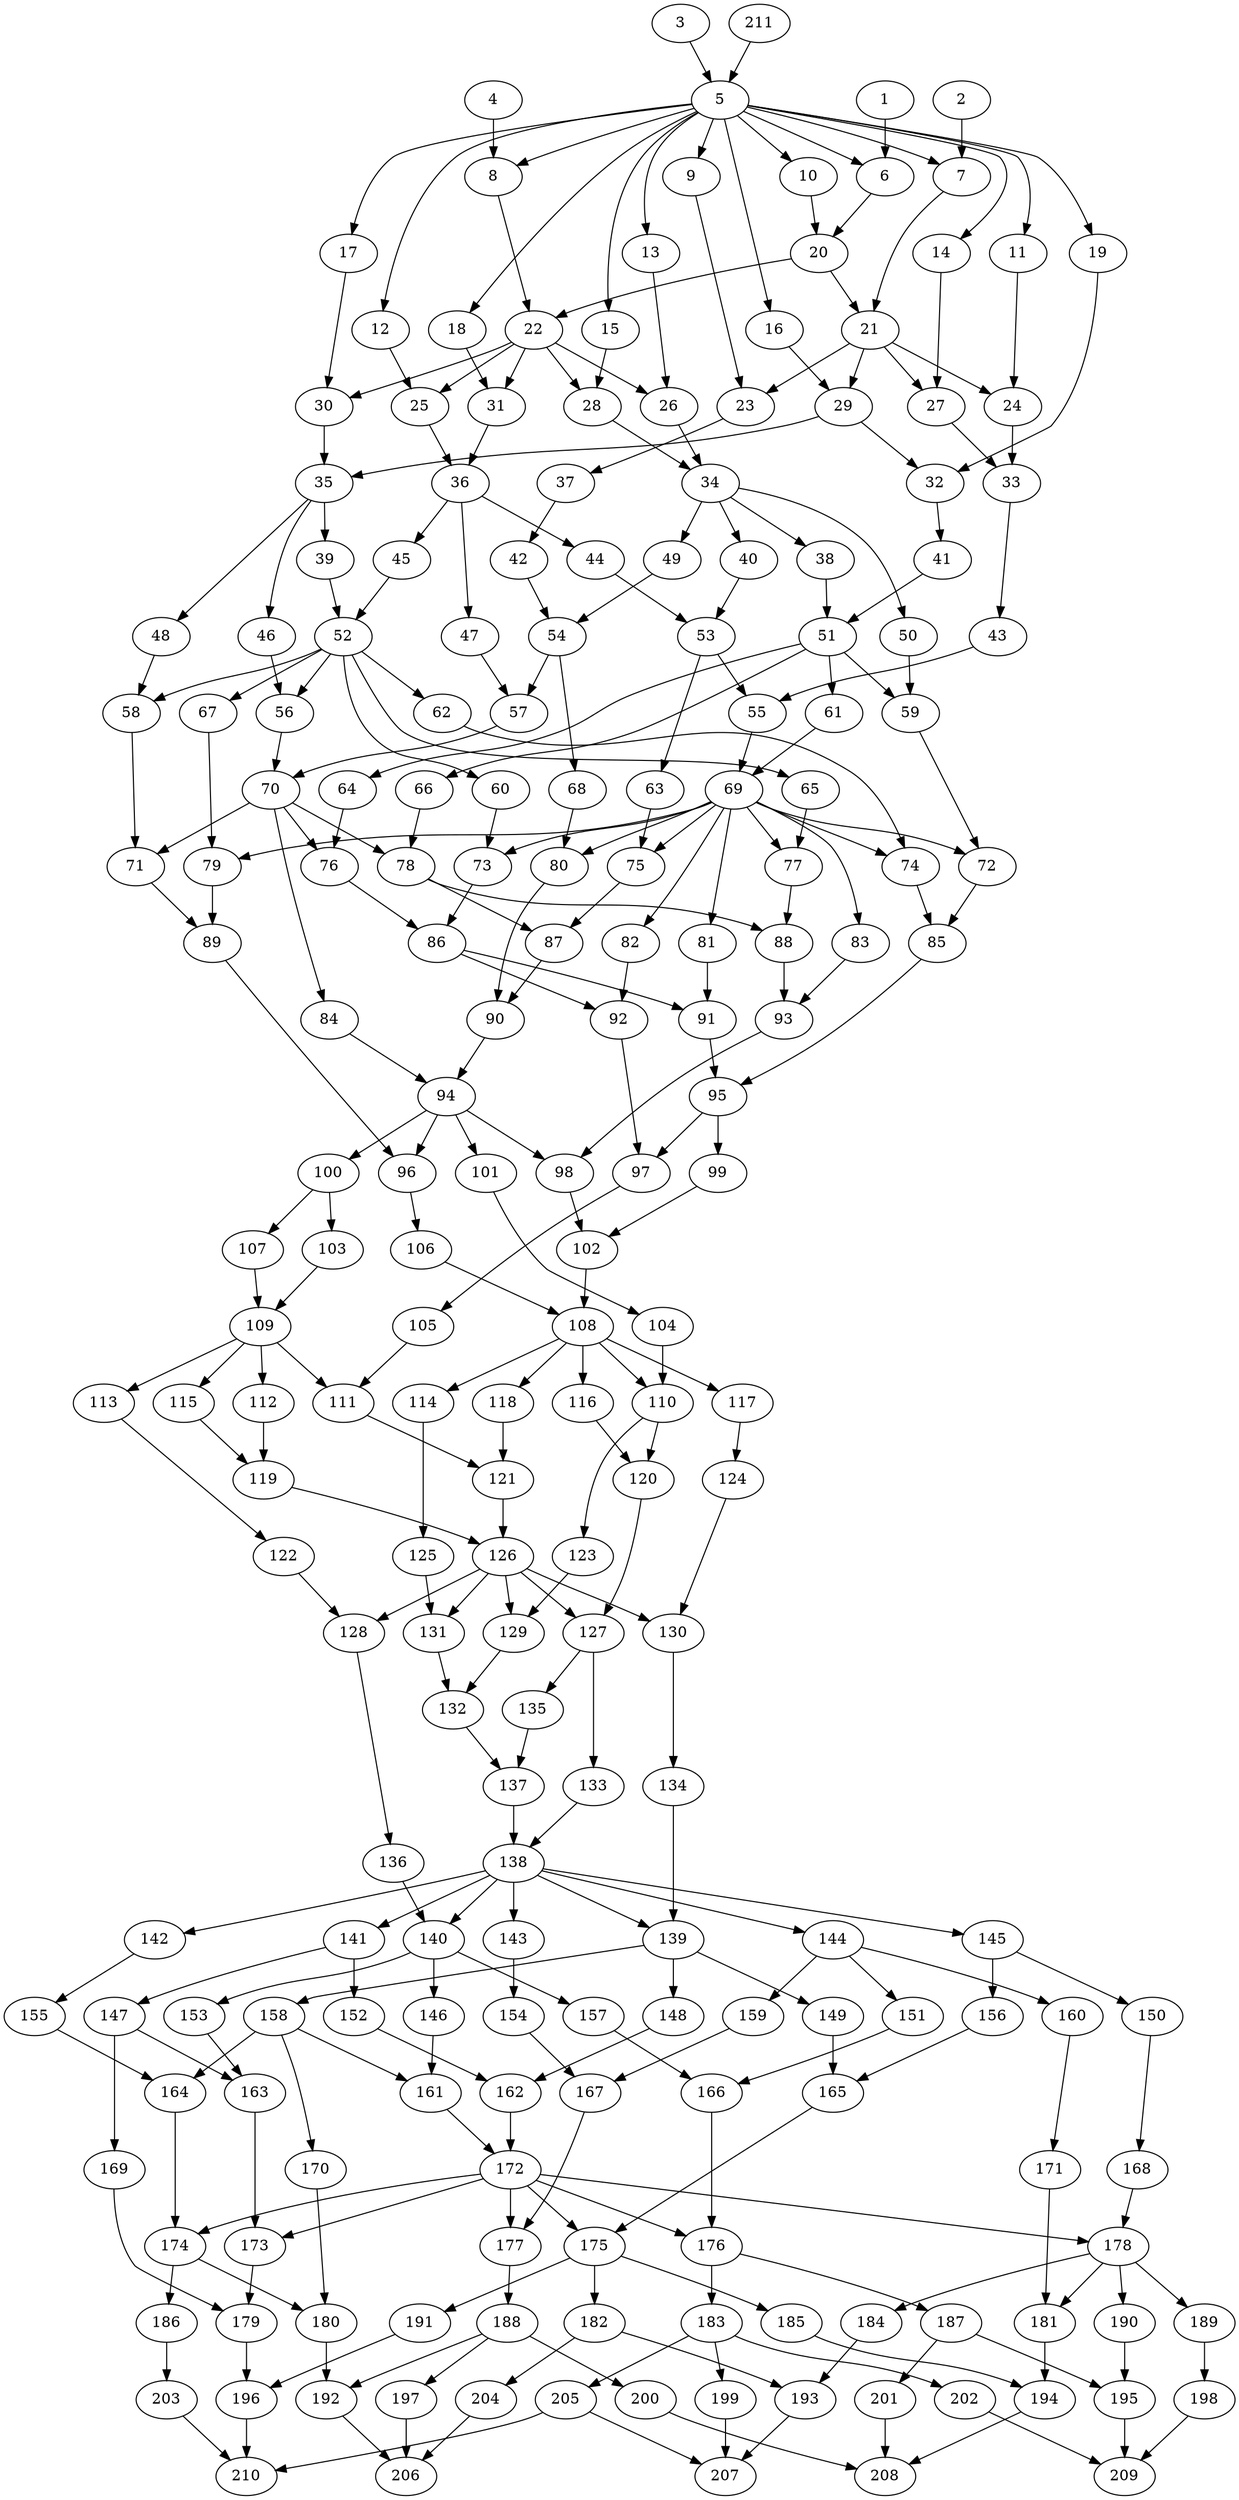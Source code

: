 #
// Valery Bakanov research computer complex (2008-2019); e881e@mail.ru, http://vbakanov.ru/left_1.htm
#  Total edges in this directed graph: 313
/* This file was automatically created thru 
   program GREATE_GRAPH.EXE */
#
digraph e313_o206_t32 {
   3 -> 5 ;
   5 -> 6 ;
   5 -> 7 ;
   5 -> 8 ;
   5 -> 9 ;
   5 -> 10 ;
   5 -> 11 ;
   5 -> 12 ;
   5 -> 13 ;
   5 -> 14 ;
   5 -> 15 ;
   5 -> 16 ;
   5 -> 17 ;
   5 -> 18 ;
   5 -> 19 ;
   10 -> 20 ;
   20 -> 21 ;
   20 -> 22 ;
   21 -> 23 ;
   21 -> 24 ;
   22 -> 25 ;
   22 -> 26 ;
   21 -> 27 ;
   22 -> 28 ;
   21 -> 29 ;
   22 -> 30 ;
   22 -> 31 ;
   29 -> 32 ;
   27 -> 33 ;
   26 -> 34 ;
   29 -> 35 ;
   25 -> 36 ;
   23 -> 37 ;
   34 -> 38 ;
   35 -> 39 ;
   34 -> 40 ;
   32 -> 41 ;
   37 -> 42 ;
   33 -> 43 ;
   36 -> 44 ;
   36 -> 45 ;
   35 -> 46 ;
   36 -> 47 ;
   35 -> 48 ;
   34 -> 49 ;
   34 -> 50 ;
   41 -> 51 ;
   45 -> 52 ;
   44 -> 53 ;
   49 -> 54 ;
   53 -> 55 ;
   52 -> 56 ;
   54 -> 57 ;
   52 -> 58 ;
   51 -> 59 ;
   52 -> 60 ;
   51 -> 61 ;
   52 -> 62 ;
   53 -> 63 ;
   51 -> 64 ;
   52 -> 65 ;
   51 -> 66 ;
   52 -> 67 ;
   54 -> 68 ;
   61 -> 69 ;
   57 -> 70 ;
   70 -> 71 ;
   69 -> 72 ;
   69 -> 73 ;
   69 -> 74 ;
   69 -> 75 ;
   70 -> 76 ;
   69 -> 77 ;
   70 -> 78 ;
   69 -> 79 ;
   69 -> 80 ;
   69 -> 81 ;
   69 -> 82 ;
   69 -> 83 ;
   70 -> 84 ;
   74 -> 85 ;
   76 -> 86 ;
   78 -> 87 ;
   78 -> 88 ;
   71 -> 89 ;
   87 -> 90 ;
   86 -> 91 ;
   86 -> 92 ;
   88 -> 93 ;
   90 -> 94 ;
   91 -> 95 ;
   94 -> 96 ;
   95 -> 97 ;
   94 -> 98 ;
   95 -> 99 ;
   94 -> 100 ;
   94 -> 101 ;
   98 -> 102 ;
   100 -> 103 ;
   101 -> 104 ;
   97 -> 105 ;
   96 -> 106 ;
   100 -> 107 ;
   106 -> 108 ;
   107 -> 109 ;
   108 -> 110 ;
   109 -> 111 ;
   109 -> 112 ;
   109 -> 113 ;
   108 -> 114 ;
   109 -> 115 ;
   108 -> 116 ;
   108 -> 117 ;
   108 -> 118 ;
   115 -> 119 ;
   110 -> 120 ;
   111 -> 121 ;
   113 -> 122 ;
   110 -> 123 ;
   117 -> 124 ;
   114 -> 125 ;
   121 -> 126 ;
   126 -> 127 ;
   126 -> 128 ;
   126 -> 129 ;
   126 -> 130 ;
   126 -> 131 ;
   129 -> 132 ;
   127 -> 133 ;
   130 -> 134 ;
   127 -> 135 ;
   128 -> 136 ;
   135 -> 137 ;
   137 -> 138 ;
   138 -> 139 ;
   138 -> 140 ;
   138 -> 141 ;
   138 -> 142 ;
   138 -> 143 ;
   138 -> 144 ;
   138 -> 145 ;
   140 -> 146 ;
   141 -> 147 ;
   139 -> 148 ;
   139 -> 149 ;
   145 -> 150 ;
   144 -> 151 ;
   141 -> 152 ;
   140 -> 153 ;
   143 -> 154 ;
   142 -> 155 ;
   145 -> 156 ;
   140 -> 157 ;
   139 -> 158 ;
   144 -> 159 ;
   144 -> 160 ;
   158 -> 161 ;
   148 -> 162 ;
   147 -> 163 ;
   158 -> 164 ;
   149 -> 165 ;
   151 -> 166 ;
   154 -> 167 ;
   150 -> 168 ;
   147 -> 169 ;
   158 -> 170 ;
   160 -> 171 ;
   162 -> 172 ;
   172 -> 173 ;
   172 -> 174 ;
   172 -> 175 ;
   172 -> 176 ;
   172 -> 177 ;
   172 -> 178 ;
   173 -> 179 ;
   174 -> 180 ;
   178 -> 181 ;
   175 -> 182 ;
   176 -> 183 ;
   178 -> 184 ;
   175 -> 185 ;
   174 -> 186 ;
   176 -> 187 ;
   177 -> 188 ;
   178 -> 189 ;
   178 -> 190 ;
   175 -> 191 ;
   188 -> 192 ;
   182 -> 193 ;
   181 -> 194 ;
   187 -> 195 ;
   179 -> 196 ;
   188 -> 197 ;
   189 -> 198 ;
   183 -> 199 ;
   188 -> 200 ;
   187 -> 201 ;
   183 -> 202 ;
   186 -> 203 ;
   182 -> 204 ;
   183 -> 205 ;
   204 -> 206 ;
   205 -> 207 ;
   200 -> 208 ;
   198 -> 209 ;
   205 -> 210 ;
   211 -> 5 ;
   1 -> 6 ;
   2 -> 7 ;
   4 -> 8 ;
   6 -> 20 ;
   7 -> 21 ;
   8 -> 22 ;
   9 -> 23 ;
   11 -> 24 ;
   12 -> 25 ;
   13 -> 26 ;
   14 -> 27 ;
   15 -> 28 ;
   16 -> 29 ;
   17 -> 30 ;
   18 -> 31 ;
   19 -> 32 ;
   24 -> 33 ;
   28 -> 34 ;
   30 -> 35 ;
   31 -> 36 ;
   38 -> 51 ;
   39 -> 52 ;
   40 -> 53 ;
   42 -> 54 ;
   43 -> 55 ;
   46 -> 56 ;
   47 -> 57 ;
   48 -> 58 ;
   50 -> 59 ;
   55 -> 69 ;
   56 -> 70 ;
   58 -> 71 ;
   59 -> 72 ;
   60 -> 73 ;
   62 -> 74 ;
   63 -> 75 ;
   64 -> 76 ;
   65 -> 77 ;
   66 -> 78 ;
   67 -> 79 ;
   68 -> 80 ;
   72 -> 85 ;
   73 -> 86 ;
   75 -> 87 ;
   77 -> 88 ;
   79 -> 89 ;
   80 -> 90 ;
   81 -> 91 ;
   82 -> 92 ;
   83 -> 93 ;
   84 -> 94 ;
   85 -> 95 ;
   89 -> 96 ;
   92 -> 97 ;
   93 -> 98 ;
   99 -> 102 ;
   102 -> 108 ;
   103 -> 109 ;
   104 -> 110 ;
   105 -> 111 ;
   112 -> 119 ;
   116 -> 120 ;
   118 -> 121 ;
   119 -> 126 ;
   120 -> 127 ;
   122 -> 128 ;
   123 -> 129 ;
   124 -> 130 ;
   125 -> 131 ;
   131 -> 132 ;
   132 -> 137 ;
   133 -> 138 ;
   134 -> 139 ;
   136 -> 140 ;
   146 -> 161 ;
   152 -> 162 ;
   153 -> 163 ;
   155 -> 164 ;
   156 -> 165 ;
   157 -> 166 ;
   159 -> 167 ;
   161 -> 172 ;
   163 -> 173 ;
   164 -> 174 ;
   165 -> 175 ;
   166 -> 176 ;
   167 -> 177 ;
   168 -> 178 ;
   169 -> 179 ;
   170 -> 180 ;
   171 -> 181 ;
   180 -> 192 ;
   184 -> 193 ;
   185 -> 194 ;
   190 -> 195 ;
   191 -> 196 ;
   192 -> 206 ;
   193 -> 207 ;
   194 -> 208 ;
   195 -> 209 ;
   196 -> 210 ;
   197 -> 206 ;
   199 -> 207 ;
   201 -> 208 ;
   202 -> 209 ;
   203 -> 210 ;
}
